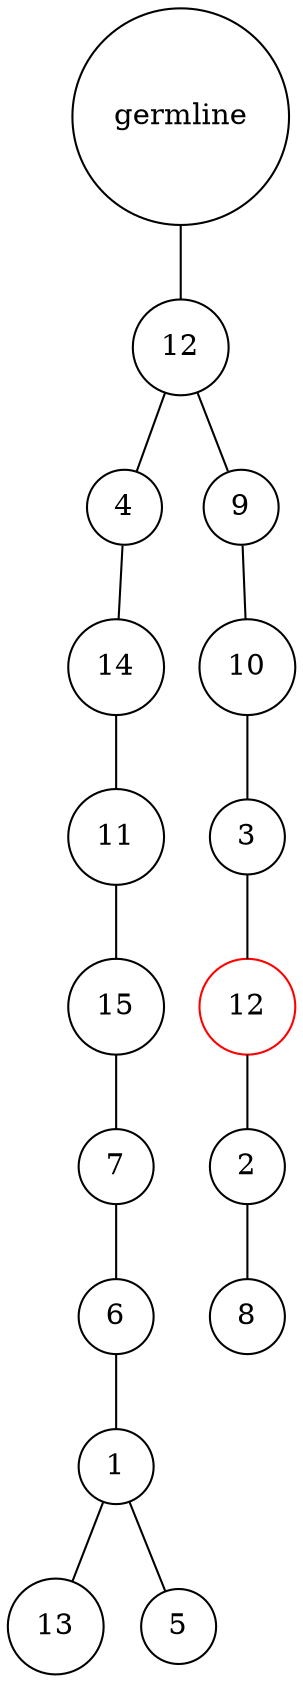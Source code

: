 graph {
	rankdir=UD;
	splines=line;
	node [shape=circle]
	"0x7f46ccb162e0" [label="germline"];
	"0x7f46ccb16310" [label="12"];
	"0x7f46ccb162e0" -- "0x7f46ccb16310" ;
	"0x7f46ccb16340" [label="4"];
	"0x7f46ccb16310" -- "0x7f46ccb16340" ;
	"0x7f46ccb16370" [label="14"];
	"0x7f46ccb16340" -- "0x7f46ccb16370" ;
	"0x7f46ccb163a0" [label="11"];
	"0x7f46ccb16370" -- "0x7f46ccb163a0" ;
	"0x7f46ccb163d0" [label="15"];
	"0x7f46ccb163a0" -- "0x7f46ccb163d0" ;
	"0x7f46ccb16400" [label="7"];
	"0x7f46ccb163d0" -- "0x7f46ccb16400" ;
	"0x7f46ccb16430" [label="6"];
	"0x7f46ccb16400" -- "0x7f46ccb16430" ;
	"0x7f46ccb16460" [label="1"];
	"0x7f46ccb16430" -- "0x7f46ccb16460" ;
	"0x7f46ccb16490" [label="13"];
	"0x7f46ccb16460" -- "0x7f46ccb16490" ;
	"0x7f46ccb164c0" [label="5"];
	"0x7f46ccb16460" -- "0x7f46ccb164c0" ;
	"0x7f46ccb164f0" [label="9"];
	"0x7f46ccb16310" -- "0x7f46ccb164f0" ;
	"0x7f46ccb16520" [label="10"];
	"0x7f46ccb164f0" -- "0x7f46ccb16520" ;
	"0x7f46ccb16550" [label="3"];
	"0x7f46ccb16520" -- "0x7f46ccb16550" ;
	"0x7f46ccb16580" [label="12",color="red"];
	"0x7f46ccb16550" -- "0x7f46ccb16580" ;
	"0x7f46ccb165b0" [label="2"];
	"0x7f46ccb16580" -- "0x7f46ccb165b0" ;
	"0x7f46ccb165e0" [label="8"];
	"0x7f46ccb165b0" -- "0x7f46ccb165e0" ;
}
